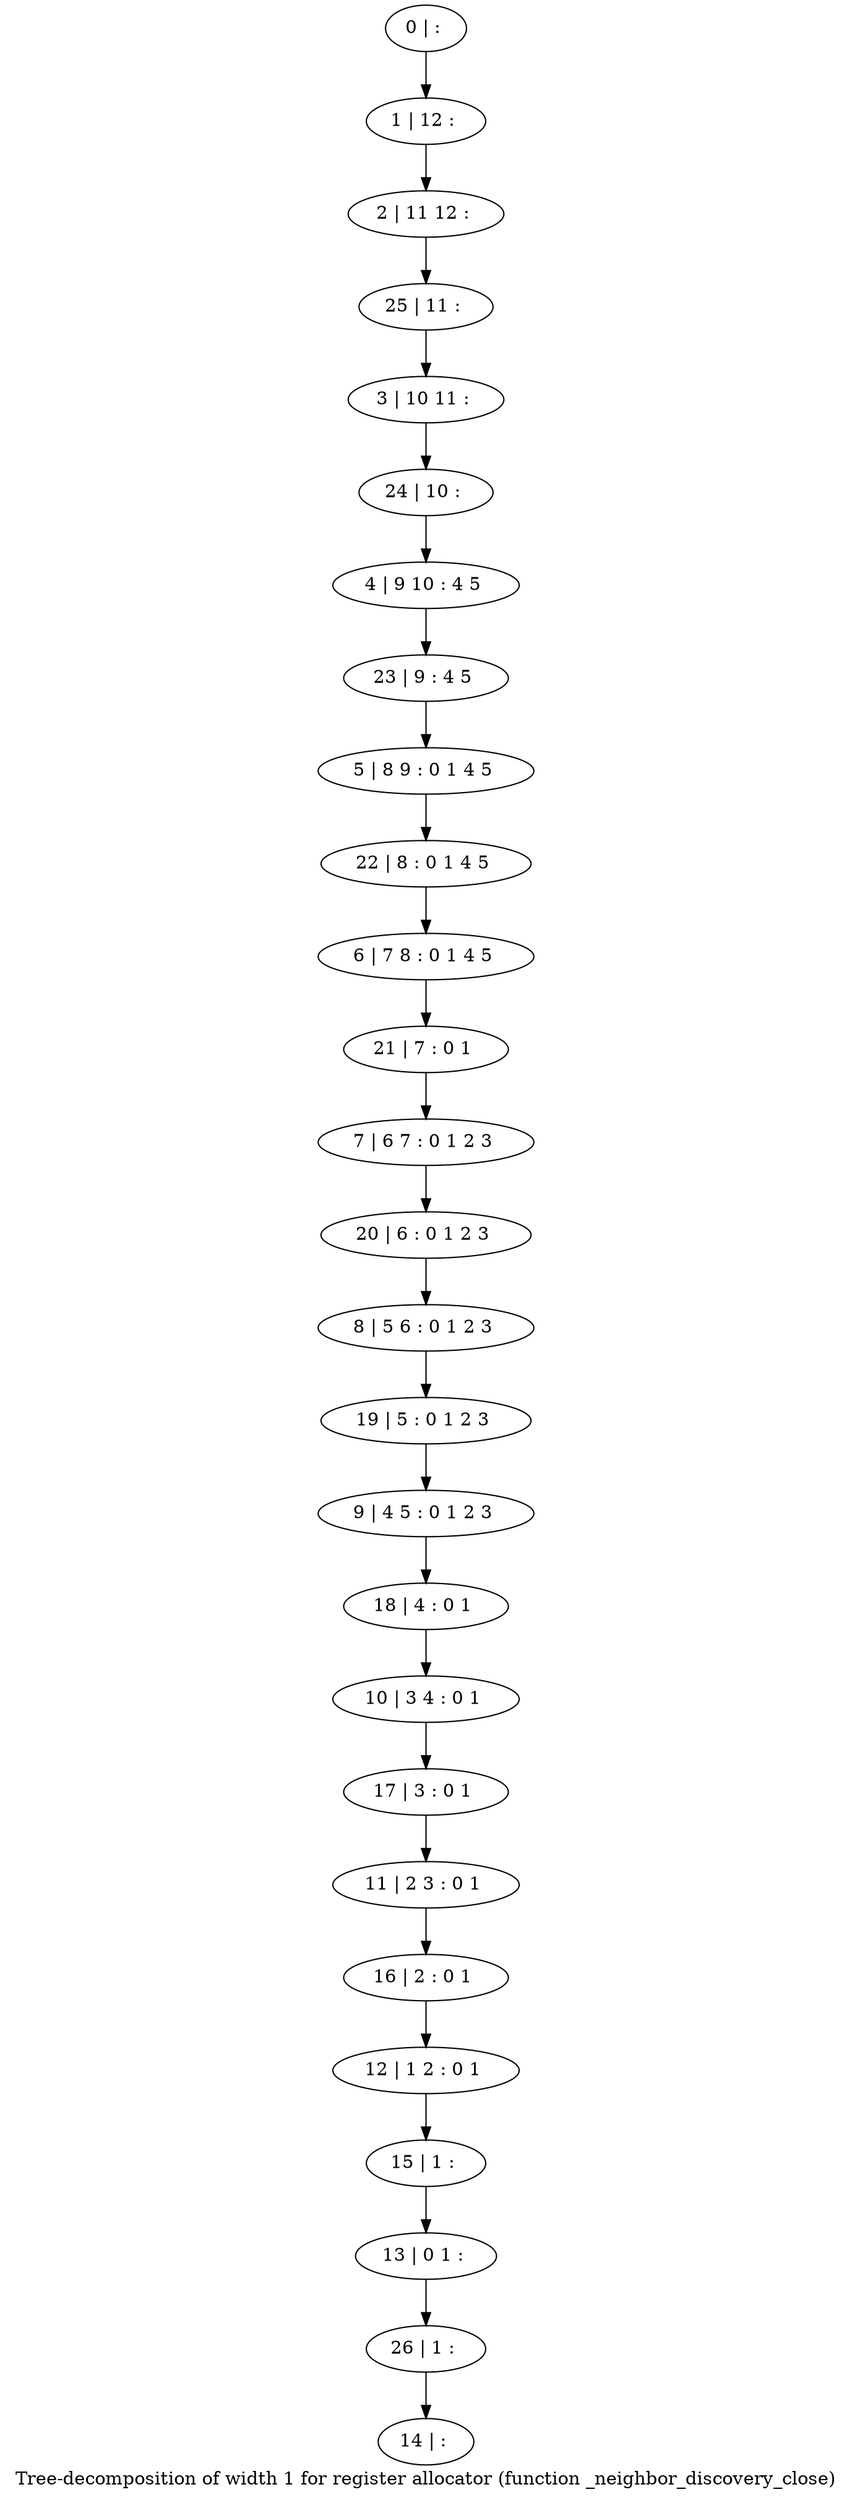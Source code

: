 digraph G {
graph [label="Tree-decomposition of width 1 for register allocator (function _neighbor_discovery_close)"]
0[label="0 | : "];
1[label="1 | 12 : "];
2[label="2 | 11 12 : "];
3[label="3 | 10 11 : "];
4[label="4 | 9 10 : 4 5 "];
5[label="5 | 8 9 : 0 1 4 5 "];
6[label="6 | 7 8 : 0 1 4 5 "];
7[label="7 | 6 7 : 0 1 2 3 "];
8[label="8 | 5 6 : 0 1 2 3 "];
9[label="9 | 4 5 : 0 1 2 3 "];
10[label="10 | 3 4 : 0 1 "];
11[label="11 | 2 3 : 0 1 "];
12[label="12 | 1 2 : 0 1 "];
13[label="13 | 0 1 : "];
14[label="14 | : "];
15[label="15 | 1 : "];
16[label="16 | 2 : 0 1 "];
17[label="17 | 3 : 0 1 "];
18[label="18 | 4 : 0 1 "];
19[label="19 | 5 : 0 1 2 3 "];
20[label="20 | 6 : 0 1 2 3 "];
21[label="21 | 7 : 0 1 "];
22[label="22 | 8 : 0 1 4 5 "];
23[label="23 | 9 : 4 5 "];
24[label="24 | 10 : "];
25[label="25 | 11 : "];
26[label="26 | 1 : "];
0->1 ;
1->2 ;
15->13 ;
12->15 ;
16->12 ;
11->16 ;
17->11 ;
10->17 ;
18->10 ;
9->18 ;
19->9 ;
8->19 ;
20->8 ;
7->20 ;
21->7 ;
6->21 ;
22->6 ;
5->22 ;
23->5 ;
4->23 ;
24->4 ;
3->24 ;
25->3 ;
2->25 ;
26->14 ;
13->26 ;
}
